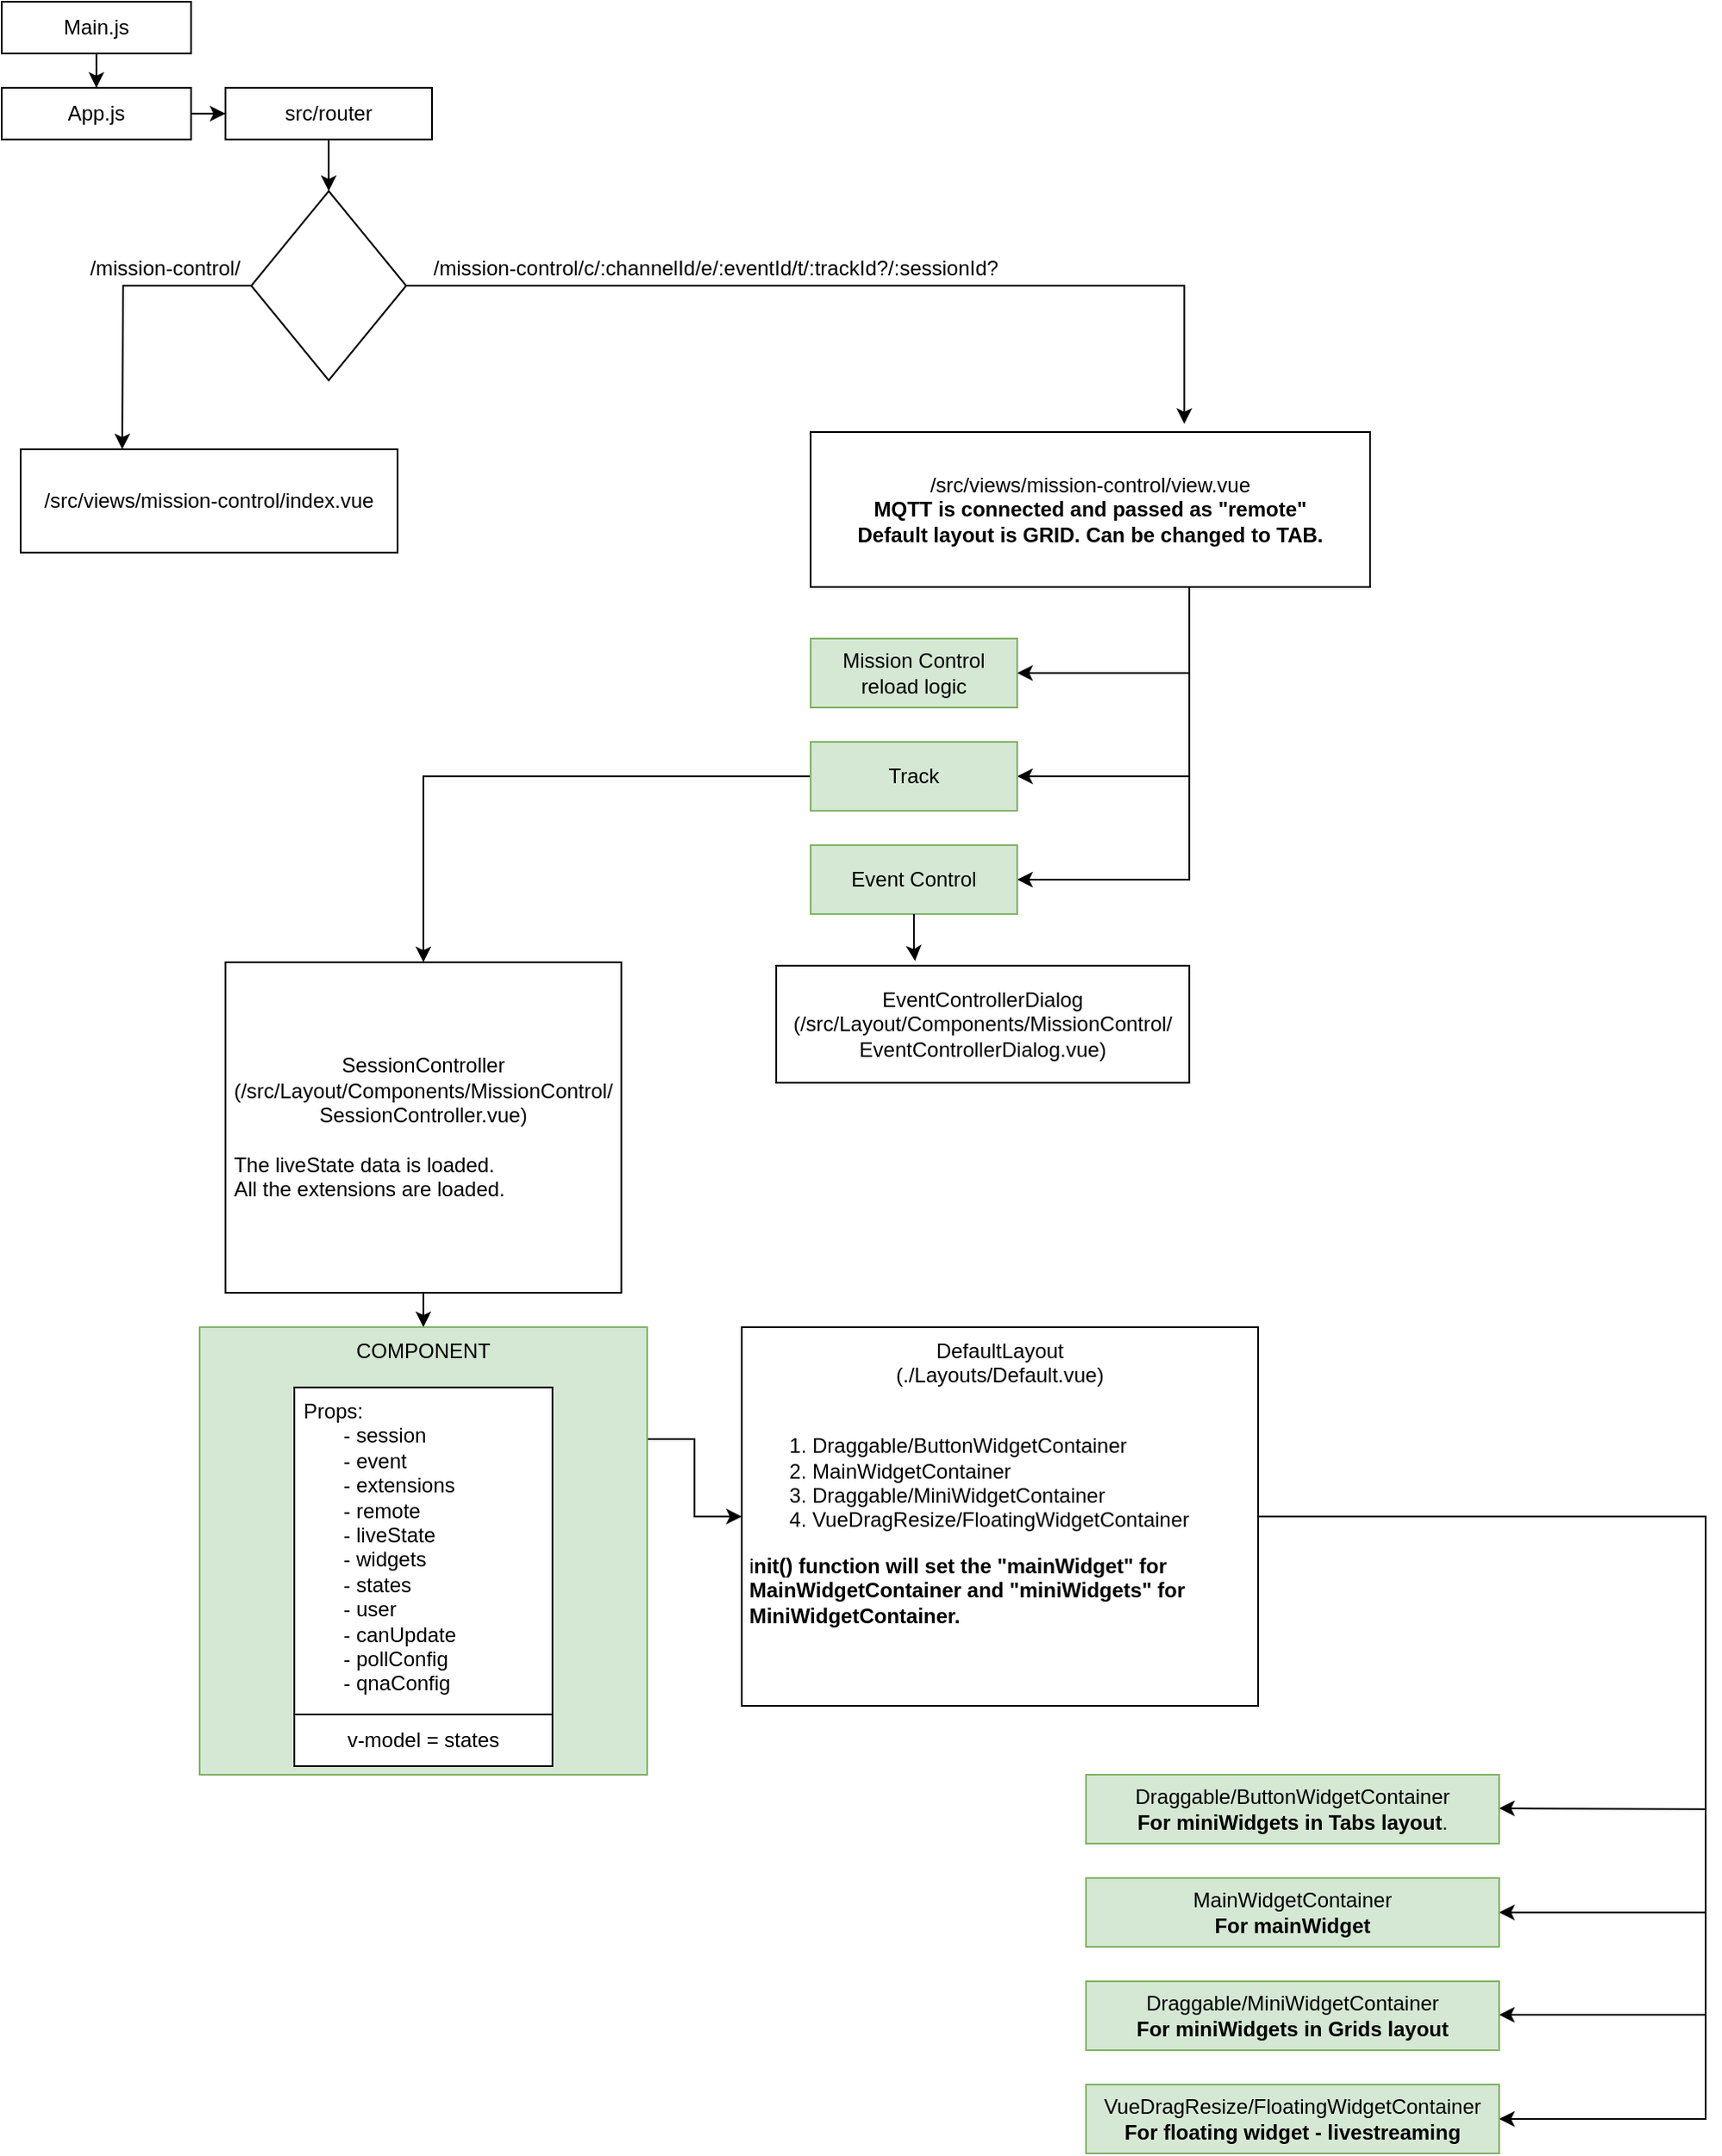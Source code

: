 <mxfile version="26.1.2">
  <diagram name="Page-1" id="d69pLQotTY_AekZZZo8l">
    <mxGraphModel dx="1168" dy="731" grid="1" gridSize="10" guides="1" tooltips="1" connect="1" arrows="1" fold="1" page="0" pageScale="1" pageWidth="827" pageHeight="1169" math="0" shadow="0" adaptiveColors="auto">
      <root>
        <mxCell id="0" />
        <mxCell id="1" parent="0" />
        <mxCell id="tHQHfzf1FzXZG5griDS2-6" style="edgeStyle=orthogonalEdgeStyle;rounded=0;orthogonalLoop=1;jettySize=auto;html=1;entryX=0.5;entryY=0;entryDx=0;entryDy=0;" edge="1" parent="1" source="tHQHfzf1FzXZG5griDS2-1" target="tHQHfzf1FzXZG5griDS2-5">
          <mxGeometry relative="1" as="geometry" />
        </mxCell>
        <mxCell id="tHQHfzf1FzXZG5griDS2-1" value="Main.js" style="rounded=0;whiteSpace=wrap;html=1;" vertex="1" parent="1">
          <mxGeometry x="10" y="10" width="110" height="30" as="geometry" />
        </mxCell>
        <mxCell id="tHQHfzf1FzXZG5griDS2-2" style="edgeStyle=orthogonalEdgeStyle;rounded=0;orthogonalLoop=1;jettySize=auto;html=1;exitX=0.5;exitY=1;exitDx=0;exitDy=0;" edge="1" parent="1" source="tHQHfzf1FzXZG5griDS2-1" target="tHQHfzf1FzXZG5griDS2-1">
          <mxGeometry relative="1" as="geometry" />
        </mxCell>
        <mxCell id="tHQHfzf1FzXZG5griDS2-7" style="edgeStyle=orthogonalEdgeStyle;rounded=0;orthogonalLoop=1;jettySize=auto;html=1;" edge="1" parent="1" source="tHQHfzf1FzXZG5griDS2-5" target="tHQHfzf1FzXZG5griDS2-8">
          <mxGeometry relative="1" as="geometry">
            <mxPoint x="200" y="75" as="targetPoint" />
          </mxGeometry>
        </mxCell>
        <mxCell id="tHQHfzf1FzXZG5griDS2-5" value="App.js" style="whiteSpace=wrap;html=1;" vertex="1" parent="1">
          <mxGeometry x="10" y="60" width="110" height="30" as="geometry" />
        </mxCell>
        <mxCell id="tHQHfzf1FzXZG5griDS2-9" style="edgeStyle=orthogonalEdgeStyle;rounded=0;orthogonalLoop=1;jettySize=auto;html=1;entryX=0.5;entryY=0;entryDx=0;entryDy=0;" edge="1" parent="1" source="tHQHfzf1FzXZG5griDS2-8" target="tHQHfzf1FzXZG5griDS2-10">
          <mxGeometry relative="1" as="geometry">
            <mxPoint x="300" y="75" as="targetPoint" />
          </mxGeometry>
        </mxCell>
        <mxCell id="tHQHfzf1FzXZG5griDS2-8" value="src/router" style="rounded=0;whiteSpace=wrap;html=1;" vertex="1" parent="1">
          <mxGeometry x="140" y="60" width="120" height="30" as="geometry" />
        </mxCell>
        <mxCell id="tHQHfzf1FzXZG5griDS2-11" style="edgeStyle=orthogonalEdgeStyle;rounded=0;orthogonalLoop=1;jettySize=auto;html=1;exitX=0.5;exitY=1;exitDx=0;exitDy=0;" edge="1" parent="1" source="tHQHfzf1FzXZG5griDS2-10">
          <mxGeometry relative="1" as="geometry">
            <mxPoint x="199.818" y="210" as="targetPoint" />
          </mxGeometry>
        </mxCell>
        <mxCell id="tHQHfzf1FzXZG5griDS2-12" style="edgeStyle=orthogonalEdgeStyle;rounded=0;orthogonalLoop=1;jettySize=auto;html=1;" edge="1" parent="1" source="tHQHfzf1FzXZG5griDS2-10">
          <mxGeometry relative="1" as="geometry">
            <mxPoint x="80" y="270" as="targetPoint" />
          </mxGeometry>
        </mxCell>
        <mxCell id="tHQHfzf1FzXZG5griDS2-13" style="edgeStyle=orthogonalEdgeStyle;rounded=0;orthogonalLoop=1;jettySize=auto;html=1;entryX=0.668;entryY=-0.053;entryDx=0;entryDy=0;entryPerimeter=0;" edge="1" parent="1" source="tHQHfzf1FzXZG5griDS2-10" target="tHQHfzf1FzXZG5griDS2-17">
          <mxGeometry relative="1" as="geometry">
            <mxPoint x="698" y="230" as="targetPoint" />
            <Array as="points">
              <mxPoint x="697" y="175" />
            </Array>
          </mxGeometry>
        </mxCell>
        <mxCell id="tHQHfzf1FzXZG5griDS2-10" value="" style="rhombus;whiteSpace=wrap;html=1;" vertex="1" parent="1">
          <mxGeometry x="155" y="120" width="90" height="110" as="geometry" />
        </mxCell>
        <mxCell id="tHQHfzf1FzXZG5griDS2-14" value="/mission-control/" style="text;strokeColor=none;align=center;fillColor=none;html=1;verticalAlign=middle;whiteSpace=wrap;rounded=0;" vertex="1" parent="1">
          <mxGeometry x="60" y="150" width="90" height="30" as="geometry" />
        </mxCell>
        <mxCell id="tHQHfzf1FzXZG5griDS2-15" value="/mission-control/c/:channelId/e/:eventId/t/:trackId?/:sessionId?" style="text;strokeColor=none;align=center;fillColor=none;html=1;verticalAlign=middle;whiteSpace=wrap;rounded=0;" vertex="1" parent="1">
          <mxGeometry x="240" y="150" width="370" height="30" as="geometry" />
        </mxCell>
        <mxCell id="tHQHfzf1FzXZG5griDS2-16" value="/src/views/mission-control/index.vue" style="rounded=0;whiteSpace=wrap;html=1;" vertex="1" parent="1">
          <mxGeometry x="21" y="270" width="219" height="60" as="geometry" />
        </mxCell>
        <mxCell id="tHQHfzf1FzXZG5griDS2-31" style="edgeStyle=orthogonalEdgeStyle;rounded=0;orthogonalLoop=1;jettySize=auto;html=1;entryX=1;entryY=0.5;entryDx=0;entryDy=0;" edge="1" parent="1" source="tHQHfzf1FzXZG5griDS2-17" target="tHQHfzf1FzXZG5griDS2-26">
          <mxGeometry relative="1" as="geometry">
            <Array as="points">
              <mxPoint x="700" y="520" />
            </Array>
          </mxGeometry>
        </mxCell>
        <mxCell id="tHQHfzf1FzXZG5griDS2-17" value="/src/views/mission-control/view.vue&lt;div&gt;&lt;b&gt;MQTT is connected and passed as &quot;remote&quot;&lt;/b&gt;&lt;/div&gt;&lt;div&gt;&lt;b&gt;Default layout is GRID. Can be changed to TAB.&lt;/b&gt;&lt;/div&gt;" style="rounded=0;whiteSpace=wrap;html=1;" vertex="1" parent="1">
          <mxGeometry x="480" y="260" width="325" height="90" as="geometry" />
        </mxCell>
        <mxCell id="tHQHfzf1FzXZG5griDS2-19" value="" style="endArrow=classic;html=1;rounded=0;" edge="1" parent="1">
          <mxGeometry width="50" height="50" relative="1" as="geometry">
            <mxPoint x="700" y="400" as="sourcePoint" />
            <mxPoint x="600" y="400" as="targetPoint" />
            <Array as="points">
              <mxPoint x="680" y="400" />
            </Array>
          </mxGeometry>
        </mxCell>
        <mxCell id="tHQHfzf1FzXZG5griDS2-21" value="" style="endArrow=classic;html=1;rounded=0;" edge="1" parent="1">
          <mxGeometry width="50" height="50" relative="1" as="geometry">
            <mxPoint x="700" y="460" as="sourcePoint" />
            <mxPoint x="600" y="460" as="targetPoint" />
            <Array as="points">
              <mxPoint x="680" y="460" />
            </Array>
          </mxGeometry>
        </mxCell>
        <mxCell id="tHQHfzf1FzXZG5griDS2-22" value="Mission Control reload logic" style="rounded=0;whiteSpace=wrap;html=1;fillColor=#d5e8d4;strokeColor=#82b366;" vertex="1" parent="1">
          <mxGeometry x="480" y="380" width="120" height="40" as="geometry" />
        </mxCell>
        <mxCell id="tHQHfzf1FzXZG5griDS2-27" style="edgeStyle=orthogonalEdgeStyle;rounded=0;orthogonalLoop=1;jettySize=auto;html=1;entryX=0.5;entryY=0;entryDx=0;entryDy=0;exitX=0;exitY=0.5;exitDx=0;exitDy=0;" edge="1" parent="1" source="tHQHfzf1FzXZG5griDS2-25" target="tHQHfzf1FzXZG5griDS2-28">
          <mxGeometry relative="1" as="geometry">
            <mxPoint x="360" y="519.55" as="targetPoint" />
            <mxPoint x="450" y="520" as="sourcePoint" />
            <Array as="points">
              <mxPoint x="255" y="460" />
            </Array>
          </mxGeometry>
        </mxCell>
        <mxCell id="tHQHfzf1FzXZG5griDS2-25" value="Track" style="rounded=0;whiteSpace=wrap;html=1;fillColor=#d5e8d4;strokeColor=#82b366;" vertex="1" parent="1">
          <mxGeometry x="480" y="440" width="120" height="40" as="geometry" />
        </mxCell>
        <mxCell id="tHQHfzf1FzXZG5griDS2-26" value="Event Control" style="rounded=0;whiteSpace=wrap;html=1;fillColor=#d5e8d4;strokeColor=#82b366;" vertex="1" parent="1">
          <mxGeometry x="480" y="500" width="120" height="40" as="geometry" />
        </mxCell>
        <mxCell id="tHQHfzf1FzXZG5griDS2-46" value="" style="edgeStyle=orthogonalEdgeStyle;rounded=0;orthogonalLoop=1;jettySize=auto;html=1;" edge="1" parent="1" source="tHQHfzf1FzXZG5griDS2-28" target="tHQHfzf1FzXZG5griDS2-43">
          <mxGeometry relative="1" as="geometry" />
        </mxCell>
        <mxCell id="tHQHfzf1FzXZG5griDS2-28" value="SessionController&lt;div&gt;(/src/Layout/Components/MissionControl/&lt;/div&gt;&lt;div&gt;SessionController.vue)&lt;/div&gt;&lt;div style=&quot;text-align: left;&quot;&gt;&lt;br&gt;&lt;/div&gt;&lt;div style=&quot;text-align: left;&quot;&gt;The liveState data is loaded.&lt;/div&gt;&lt;div style=&quot;text-align: left;&quot;&gt;All the extensions are loaded.&lt;/div&gt;" style="rounded=0;whiteSpace=wrap;html=1;" vertex="1" parent="1">
          <mxGeometry x="140" y="568" width="230" height="192" as="geometry" />
        </mxCell>
        <mxCell id="tHQHfzf1FzXZG5griDS2-32" value="EventControllerDialog&lt;div&gt;(/src/Layout/Components/MissionControl/&lt;/div&gt;&lt;div&gt;EventControllerDialog.vue)&lt;/div&gt;" style="rounded=0;whiteSpace=wrap;html=1;" vertex="1" parent="1">
          <mxGeometry x="460" y="570" width="240" height="68" as="geometry" />
        </mxCell>
        <mxCell id="tHQHfzf1FzXZG5griDS2-41" style="edgeStyle=orthogonalEdgeStyle;rounded=0;orthogonalLoop=1;jettySize=auto;html=1;entryX=0.336;entryY=-0.04;entryDx=0;entryDy=0;entryPerimeter=0;" edge="1" parent="1" source="tHQHfzf1FzXZG5griDS2-26" target="tHQHfzf1FzXZG5griDS2-32">
          <mxGeometry relative="1" as="geometry" />
        </mxCell>
        <mxCell id="tHQHfzf1FzXZG5griDS2-51" style="edgeStyle=orthogonalEdgeStyle;rounded=0;orthogonalLoop=1;jettySize=auto;html=1;exitX=1;exitY=0.25;exitDx=0;exitDy=0;entryX=0;entryY=0.5;entryDx=0;entryDy=0;" edge="1" parent="1" source="tHQHfzf1FzXZG5griDS2-43" target="tHQHfzf1FzXZG5griDS2-50">
          <mxGeometry relative="1" as="geometry">
            <mxPoint x="430" y="810" as="targetPoint" />
          </mxGeometry>
        </mxCell>
        <mxCell id="tHQHfzf1FzXZG5griDS2-43" value="COMPONENT&lt;div&gt;&lt;br&gt;&lt;/div&gt;" style="whiteSpace=wrap;html=1;aspect=fixed;fillColor=#d5e8d4;strokeColor=#82b366;align=center;verticalAlign=top;" vertex="1" parent="1">
          <mxGeometry x="125" y="780" width="260" height="260" as="geometry" />
        </mxCell>
        <mxCell id="tHQHfzf1FzXZG5griDS2-47" value="&amp;nbsp;Props:&lt;div&gt;&lt;span style=&quot;white-space: pre;&quot;&gt;&#x9;&lt;/span&gt;- session&lt;br&gt;&lt;/div&gt;&lt;div&gt;&lt;span style=&quot;white-space: pre;&quot;&gt;&#x9;&lt;/span&gt;- event&lt;br&gt;&lt;/div&gt;&lt;div&gt;&lt;span style=&quot;white-space: pre;&quot;&gt;&#x9;&lt;/span&gt;- extensions&lt;br&gt;&lt;/div&gt;&lt;div&gt;&lt;span style=&quot;white-space: pre;&quot;&gt;&#x9;&lt;/span&gt;- remote&lt;br&gt;&lt;/div&gt;&lt;div&gt;&lt;span style=&quot;white-space: pre;&quot;&gt;&#x9;&lt;/span&gt;- liveState&lt;br&gt;&lt;/div&gt;&lt;div&gt;&lt;span style=&quot;white-space: pre;&quot;&gt;&#x9;&lt;/span&gt;- widgets&lt;br&gt;&lt;/div&gt;&lt;div&gt;&lt;span style=&quot;white-space: pre;&quot;&gt;&#x9;&lt;/span&gt;- states&lt;br&gt;&lt;/div&gt;&lt;div&gt;&lt;span style=&quot;white-space: pre;&quot;&gt;&#x9;&lt;/span&gt;- user&lt;br&gt;&lt;/div&gt;&lt;div&gt;&lt;span style=&quot;white-space: pre;&quot;&gt;&#x9;&lt;/span&gt;- canUpdate&lt;br&gt;&lt;/div&gt;&lt;div&gt;&lt;span style=&quot;white-space: pre;&quot;&gt;&#x9;&lt;/span&gt;- pollConfig&lt;br&gt;&lt;/div&gt;&lt;div&gt;&lt;span style=&quot;white-space: pre;&quot;&gt;&#x9;&lt;/span&gt;- qnaConfig&lt;br&gt;&lt;/div&gt;" style="rounded=0;whiteSpace=wrap;html=1;align=left;verticalAlign=top;" vertex="1" parent="1">
          <mxGeometry x="180" y="815" width="150" height="190" as="geometry" />
        </mxCell>
        <mxCell id="tHQHfzf1FzXZG5griDS2-49" value="v-model = states" style="rounded=0;whiteSpace=wrap;html=1;" vertex="1" parent="1">
          <mxGeometry x="180" y="1005" width="150" height="30" as="geometry" />
        </mxCell>
        <mxCell id="tHQHfzf1FzXZG5griDS2-52" style="edgeStyle=orthogonalEdgeStyle;rounded=0;orthogonalLoop=1;jettySize=auto;html=1;entryX=1;entryY=0.5;entryDx=0;entryDy=0;" edge="1" parent="1" source="tHQHfzf1FzXZG5griDS2-50" target="tHQHfzf1FzXZG5griDS2-66">
          <mxGeometry relative="1" as="geometry">
            <mxPoint x="1000" y="1240" as="targetPoint" />
            <Array as="points">
              <mxPoint x="1000" y="890" />
              <mxPoint x="1000" y="1240" />
            </Array>
          </mxGeometry>
        </mxCell>
        <mxCell id="tHQHfzf1FzXZG5griDS2-50" value="DefaultLayout&lt;div&gt;(./Layouts/Default.vue)&lt;/div&gt;&lt;div style=&quot;&quot;&gt;&lt;br&gt;&lt;/div&gt;&lt;div style=&quot;text-align: left;&quot;&gt;&lt;ol&gt;&lt;li&gt;Draggable/ButtonWidgetContainer&lt;/li&gt;&lt;li&gt;MainWidgetContainer&lt;/li&gt;&lt;li&gt;Draggable/MiniWidgetContainer&lt;/li&gt;&lt;li&gt;VueDragResize/FloatingWidgetContainer&lt;/li&gt;&lt;/ol&gt;&lt;div&gt;&amp;nbsp;i&lt;b&gt;nit() function will set the &quot;mainWidget&quot; for&amp;nbsp; &amp;nbsp; &amp;nbsp;MainWidgetContainer and &quot;miniWidgets&quot; for&amp;nbsp; &amp;nbsp;MiniWidgetContainer.&lt;/b&gt;&lt;/div&gt;&lt;/div&gt;" style="rounded=0;whiteSpace=wrap;html=1;verticalAlign=top;align=center;" vertex="1" parent="1">
          <mxGeometry x="440" y="780" width="300" height="220" as="geometry" />
        </mxCell>
        <mxCell id="tHQHfzf1FzXZG5griDS2-53" value="" style="endArrow=classic;html=1;rounded=0;" edge="1" parent="1">
          <mxGeometry width="50" height="50" relative="1" as="geometry">
            <mxPoint x="1000" y="1060" as="sourcePoint" />
            <mxPoint x="880" y="1059.5" as="targetPoint" />
            <Array as="points" />
          </mxGeometry>
        </mxCell>
        <mxCell id="tHQHfzf1FzXZG5griDS2-57" value="" style="endArrow=classic;html=1;rounded=0;entryX=1;entryY=0.5;entryDx=0;entryDy=0;" edge="1" parent="1" target="tHQHfzf1FzXZG5griDS2-64">
          <mxGeometry width="50" height="50" relative="1" as="geometry">
            <mxPoint x="1000" y="1120" as="sourcePoint" />
            <mxPoint x="910" y="1120" as="targetPoint" />
          </mxGeometry>
        </mxCell>
        <mxCell id="tHQHfzf1FzXZG5griDS2-58" value="" style="endArrow=classic;html=1;rounded=0;entryX=1;entryY=0;entryDx=0;entryDy=0;" edge="1" parent="1">
          <mxGeometry width="50" height="50" relative="1" as="geometry">
            <mxPoint x="1000" y="1179.5" as="sourcePoint" />
            <mxPoint x="880" y="1179.5" as="targetPoint" />
          </mxGeometry>
        </mxCell>
        <mxCell id="tHQHfzf1FzXZG5griDS2-63" value="Draggable/ButtonWidgetContainer&lt;div&gt;&lt;b&gt;For miniWidgets in Tabs layout&lt;/b&gt;.&lt;/div&gt;" style="rounded=0;whiteSpace=wrap;html=1;fillColor=#d5e8d4;strokeColor=#82b366;" vertex="1" parent="1">
          <mxGeometry x="640" y="1040" width="240" height="40" as="geometry" />
        </mxCell>
        <mxCell id="tHQHfzf1FzXZG5griDS2-64" value="MainWidgetContainer&lt;div&gt;&lt;b&gt;For mainWidget&lt;/b&gt;&lt;/div&gt;" style="rounded=0;whiteSpace=wrap;html=1;fillColor=#d5e8d4;strokeColor=#82b366;" vertex="1" parent="1">
          <mxGeometry x="640" y="1100" width="240" height="40" as="geometry" />
        </mxCell>
        <mxCell id="tHQHfzf1FzXZG5griDS2-65" value="Draggable/MiniWidgetContainer&lt;div&gt;&lt;b&gt;For miniWidgets in Grids layout&lt;/b&gt;&lt;/div&gt;" style="rounded=0;whiteSpace=wrap;html=1;fillColor=#d5e8d4;strokeColor=#82b366;" vertex="1" parent="1">
          <mxGeometry x="640" y="1160" width="240" height="40" as="geometry" />
        </mxCell>
        <mxCell id="tHQHfzf1FzXZG5griDS2-66" value="VueDragResize/FloatingWidgetContainer&lt;div&gt;&lt;b&gt;For floating widget - livestreaming&lt;/b&gt;&lt;/div&gt;" style="rounded=0;whiteSpace=wrap;html=1;fillColor=#d5e8d4;strokeColor=#82b366;" vertex="1" parent="1">
          <mxGeometry x="640" y="1220" width="240" height="40" as="geometry" />
        </mxCell>
      </root>
    </mxGraphModel>
  </diagram>
</mxfile>

